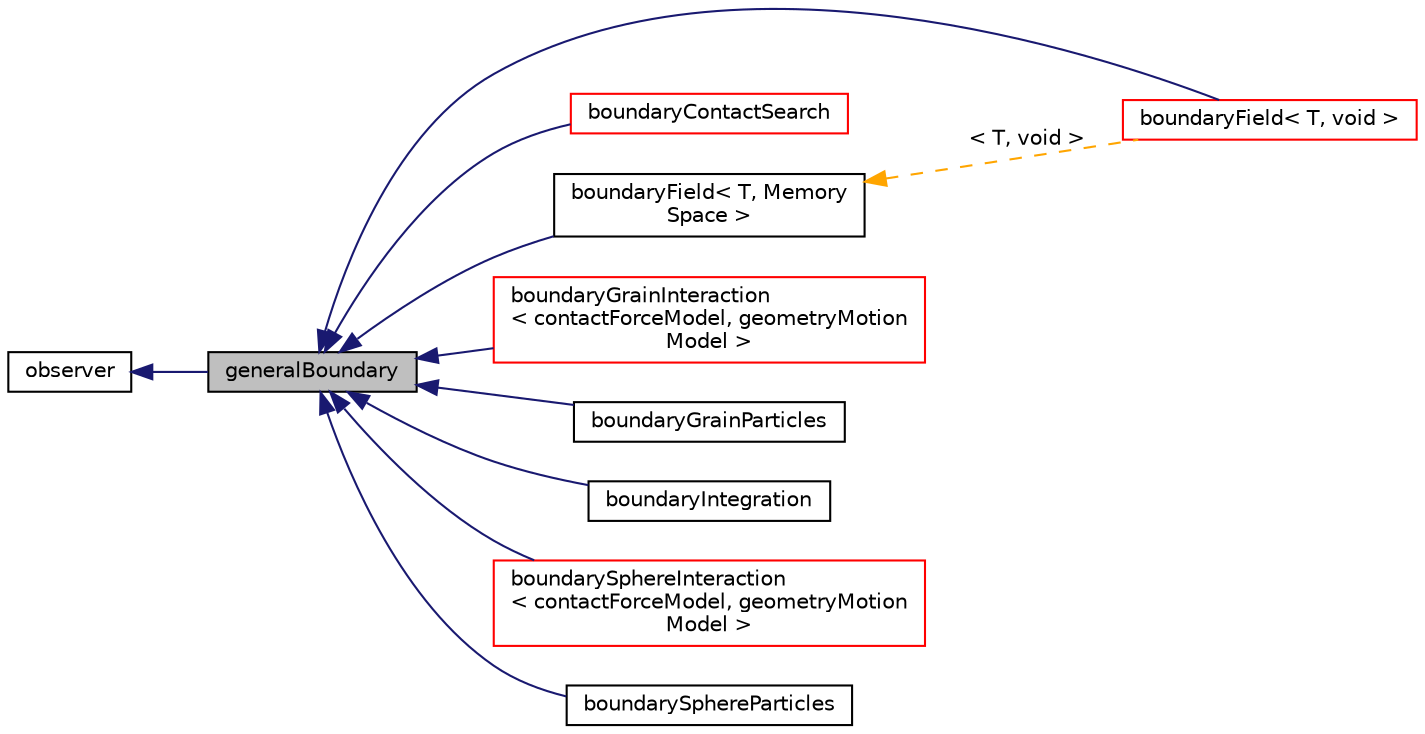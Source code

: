 digraph "generalBoundary"
{
 // LATEX_PDF_SIZE
  edge [fontname="Helvetica",fontsize="10",labelfontname="Helvetica",labelfontsize="10"];
  node [fontname="Helvetica",fontsize="10",shape=record];
  rankdir="LR";
  Node1 [label="generalBoundary",height=0.2,width=0.4,color="black", fillcolor="grey75", style="filled", fontcolor="black",tooltip=" "];
  Node2 -> Node1 [dir="back",color="midnightblue",fontsize="10",style="solid",fontname="Helvetica"];
  Node2 [label="observer",height=0.2,width=0.4,color="black", fillcolor="white", style="filled",URL="$classpFlow_1_1observer.html",tooltip=" "];
  Node1 -> Node3 [dir="back",color="midnightblue",fontsize="10",style="solid",fontname="Helvetica"];
  Node3 [label="boundaryField\< T, void \>",height=0.2,width=0.4,color="red", fillcolor="white", style="filled",URL="$classpFlow_1_1boundaryField.html",tooltip=" "];
  Node1 -> Node7 [dir="back",color="midnightblue",fontsize="10",style="solid",fontname="Helvetica"];
  Node7 [label="boundaryContactSearch",height=0.2,width=0.4,color="red", fillcolor="white", style="filled",URL="$classpFlow_1_1boundaryContactSearch.html",tooltip=" "];
  Node1 -> Node9 [dir="back",color="midnightblue",fontsize="10",style="solid",fontname="Helvetica"];
  Node9 [label="boundaryField\< T, Memory\lSpace \>",height=0.2,width=0.4,color="black", fillcolor="white", style="filled",URL="$classpFlow_1_1boundaryField.html",tooltip=" "];
  Node9 -> Node3 [dir="back",color="orange",fontsize="10",style="dashed",label=" \< T, void \>" ,fontname="Helvetica"];
  Node1 -> Node10 [dir="back",color="midnightblue",fontsize="10",style="solid",fontname="Helvetica"];
  Node10 [label="boundaryGrainInteraction\l\< contactForceModel, geometryMotion\lModel \>",height=0.2,width=0.4,color="red", fillcolor="white", style="filled",URL="$classpFlow_1_1boundaryGrainInteraction.html",tooltip=" "];
  Node1 -> Node12 [dir="back",color="midnightblue",fontsize="10",style="solid",fontname="Helvetica"];
  Node12 [label="boundaryGrainParticles",height=0.2,width=0.4,color="black", fillcolor="white", style="filled",URL="$classpFlow_1_1boundaryGrainParticles.html",tooltip=" "];
  Node1 -> Node13 [dir="back",color="midnightblue",fontsize="10",style="solid",fontname="Helvetica"];
  Node13 [label="boundaryIntegration",height=0.2,width=0.4,color="black", fillcolor="white", style="filled",URL="$classpFlow_1_1boundaryIntegration.html",tooltip=" "];
  Node1 -> Node14 [dir="back",color="midnightblue",fontsize="10",style="solid",fontname="Helvetica"];
  Node14 [label="boundarySphereInteraction\l\< contactForceModel, geometryMotion\lModel \>",height=0.2,width=0.4,color="red", fillcolor="white", style="filled",URL="$classpFlow_1_1boundarySphereInteraction.html",tooltip=" "];
  Node1 -> Node16 [dir="back",color="midnightblue",fontsize="10",style="solid",fontname="Helvetica"];
  Node16 [label="boundarySphereParticles",height=0.2,width=0.4,color="black", fillcolor="white", style="filled",URL="$classpFlow_1_1boundarySphereParticles.html",tooltip=" "];
}
